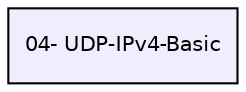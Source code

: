 digraph "04- UDP-IPv4-Basic" {
  compound=true
  node [ fontsize="10", fontname="Helvetica"];
  edge [ labelfontsize="10", labelfontname="Helvetica"];
  dir_1f56f8234d389997e5cfa55b0d5513a7 [shape=box, label="04- UDP-IPv4-Basic", style="filled", fillcolor="#eeeeff", pencolor="black", URL="dir_1f56f8234d389997e5cfa55b0d5513a7.html"];
}
